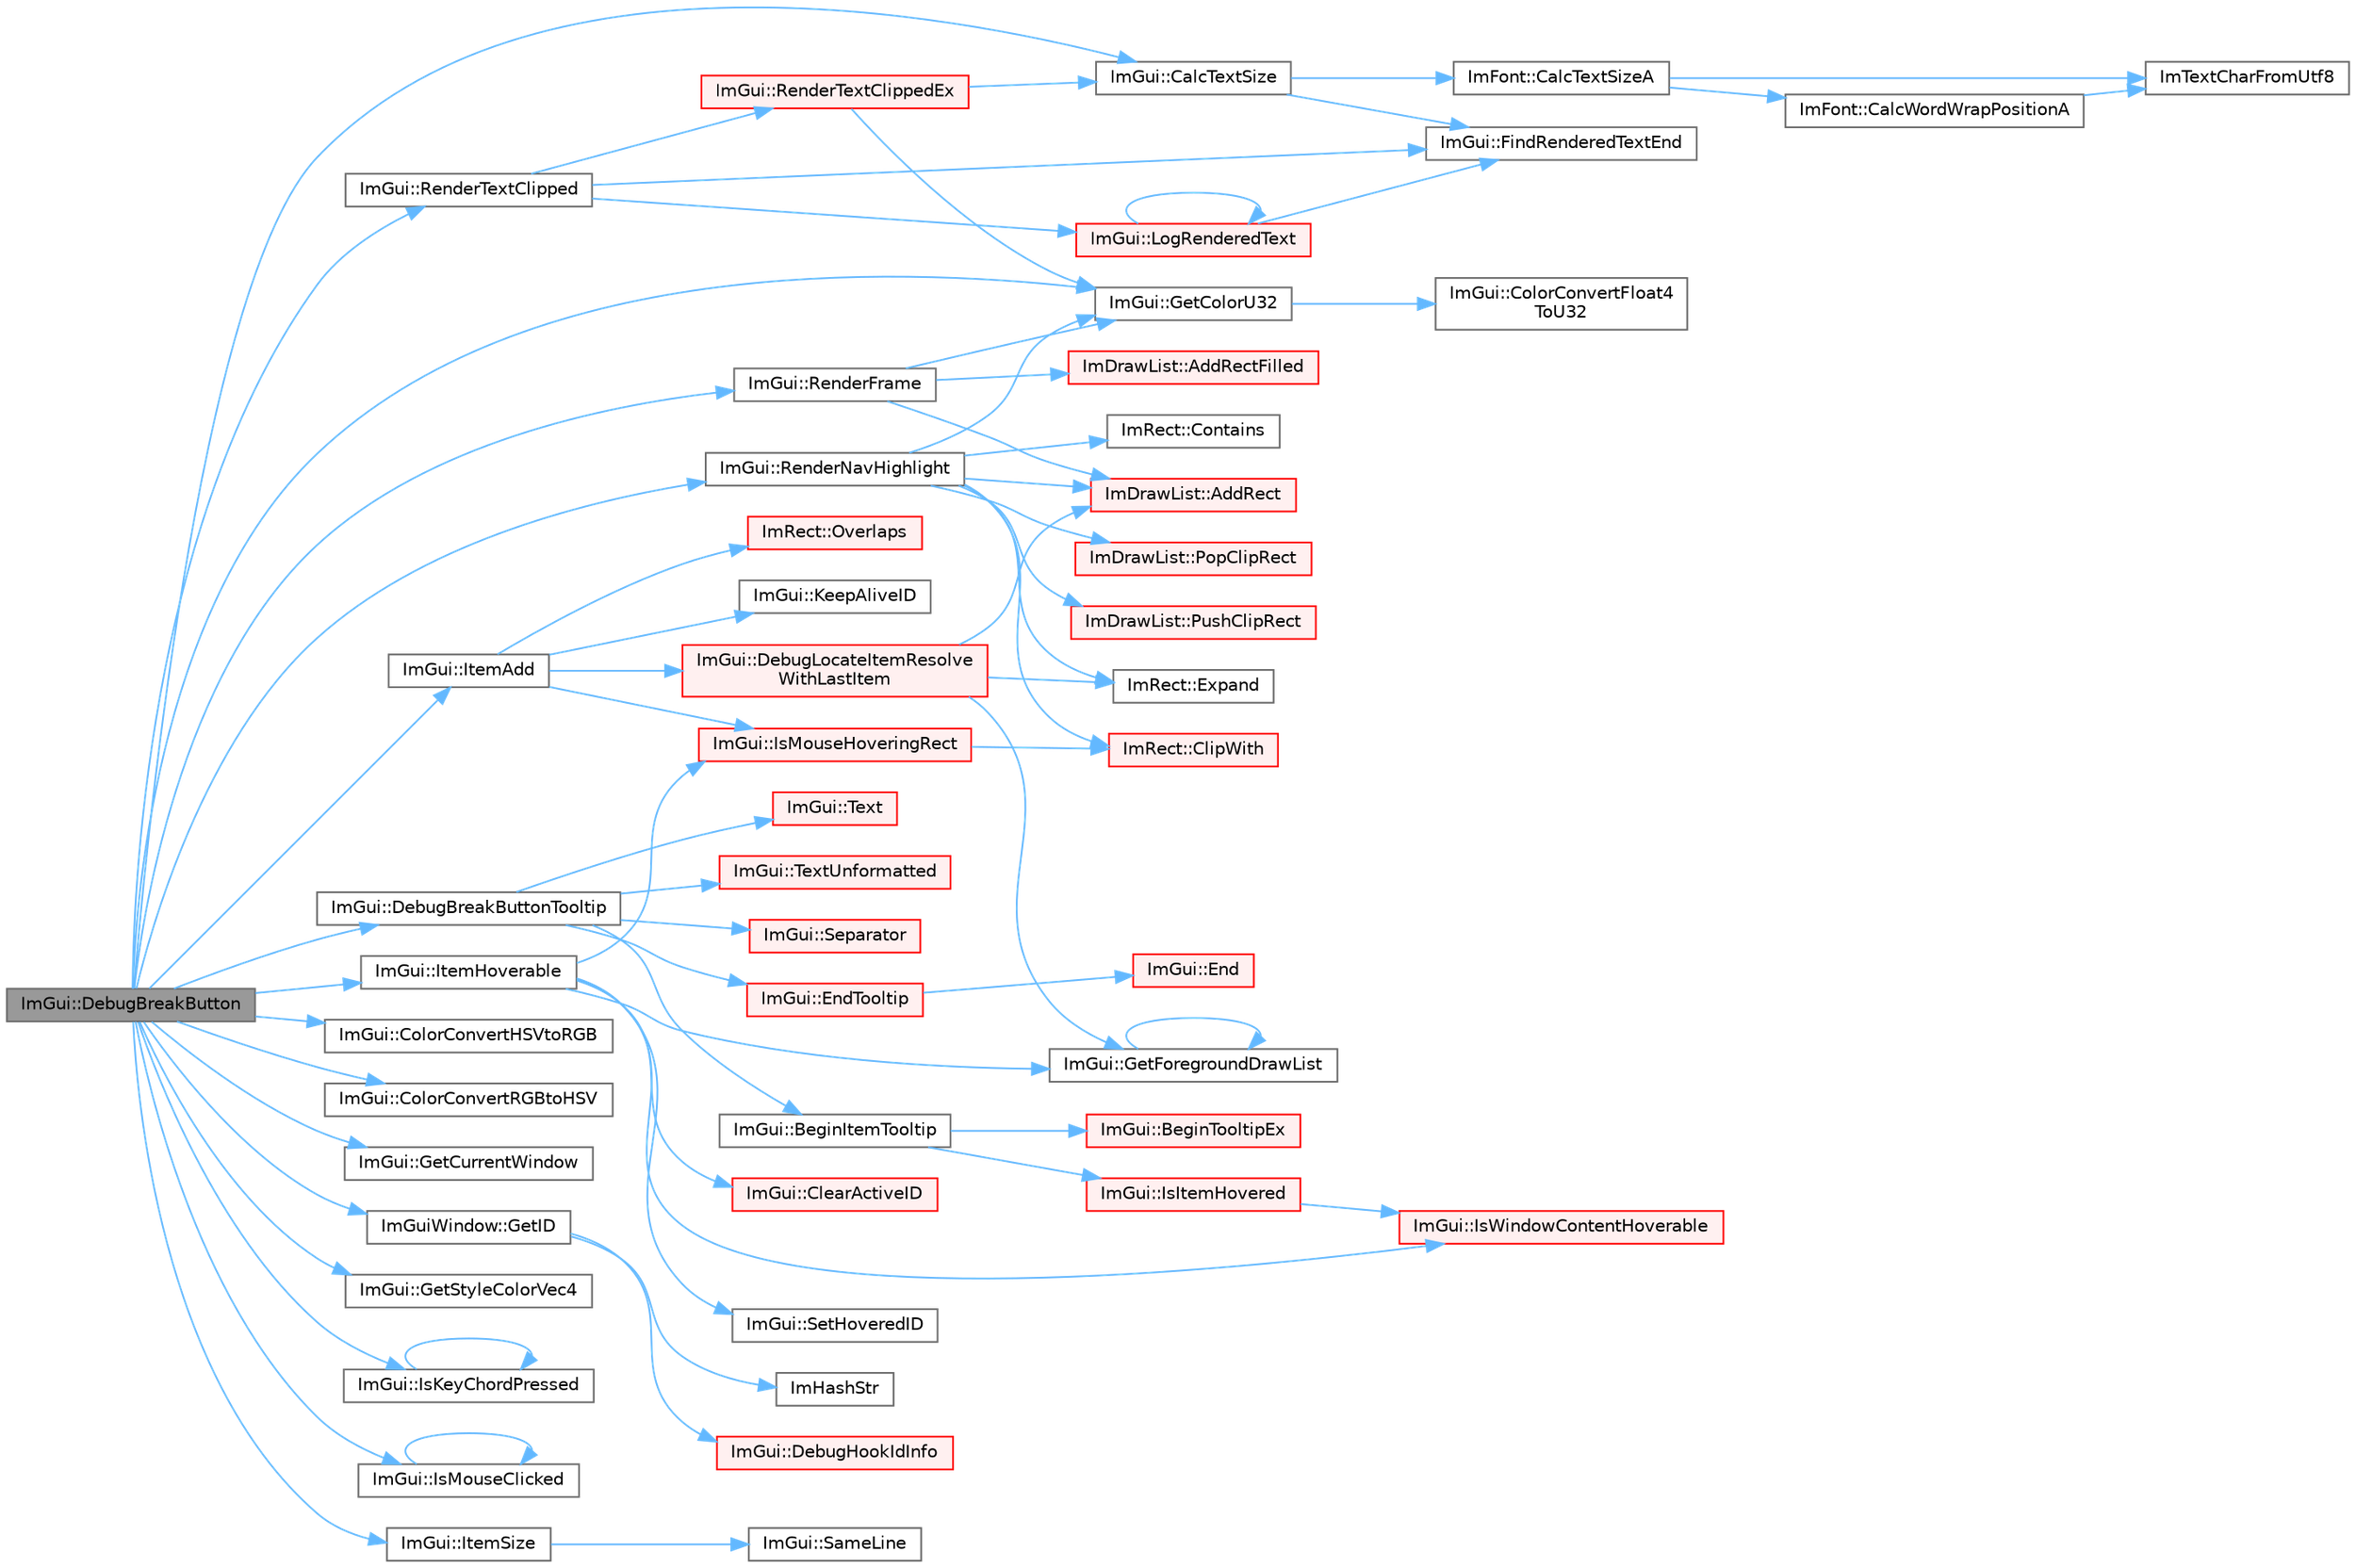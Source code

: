 digraph "ImGui::DebugBreakButton"
{
 // LATEX_PDF_SIZE
  bgcolor="transparent";
  edge [fontname=Helvetica,fontsize=10,labelfontname=Helvetica,labelfontsize=10];
  node [fontname=Helvetica,fontsize=10,shape=box,height=0.2,width=0.4];
  rankdir="LR";
  Node1 [id="Node000001",label="ImGui::DebugBreakButton",height=0.2,width=0.4,color="gray40", fillcolor="grey60", style="filled", fontcolor="black",tooltip=" "];
  Node1 -> Node2 [id="edge1_Node000001_Node000002",color="steelblue1",style="solid",tooltip=" "];
  Node2 [id="Node000002",label="ImGui::CalcTextSize",height=0.2,width=0.4,color="grey40", fillcolor="white", style="filled",URL="$namespace_im_gui.html#a848b9db6cc4a186751c0ecebcaadc33b",tooltip=" "];
  Node2 -> Node3 [id="edge2_Node000002_Node000003",color="steelblue1",style="solid",tooltip=" "];
  Node3 [id="Node000003",label="ImFont::CalcTextSizeA",height=0.2,width=0.4,color="grey40", fillcolor="white", style="filled",URL="$struct_im_font.html#ad67f64fd206ad197f4b93b1a1ae27cfe",tooltip=" "];
  Node3 -> Node4 [id="edge3_Node000003_Node000004",color="steelblue1",style="solid",tooltip=" "];
  Node4 [id="Node000004",label="ImFont::CalcWordWrapPositionA",height=0.2,width=0.4,color="grey40", fillcolor="white", style="filled",URL="$struct_im_font.html#a3781bb82a1ceba919cb6c98a398c7a67",tooltip=" "];
  Node4 -> Node5 [id="edge4_Node000004_Node000005",color="steelblue1",style="solid",tooltip=" "];
  Node5 [id="Node000005",label="ImTextCharFromUtf8",height=0.2,width=0.4,color="grey40", fillcolor="white", style="filled",URL="$imgui_8cpp.html#abee86973b9888938f748a7850c2c0ff3",tooltip=" "];
  Node3 -> Node5 [id="edge5_Node000003_Node000005",color="steelblue1",style="solid",tooltip=" "];
  Node2 -> Node6 [id="edge6_Node000002_Node000006",color="steelblue1",style="solid",tooltip=" "];
  Node6 [id="Node000006",label="ImGui::FindRenderedTextEnd",height=0.2,width=0.4,color="grey40", fillcolor="white", style="filled",URL="$namespace_im_gui.html#a7671e1dbc803a31b06081b52a771d83f",tooltip=" "];
  Node1 -> Node7 [id="edge7_Node000001_Node000007",color="steelblue1",style="solid",tooltip=" "];
  Node7 [id="Node000007",label="ImGui::ColorConvertHSVtoRGB",height=0.2,width=0.4,color="grey40", fillcolor="white", style="filled",URL="$namespace_im_gui.html#a074427678b3e56378b7dcdefa4c8b5c7",tooltip=" "];
  Node1 -> Node8 [id="edge8_Node000001_Node000008",color="steelblue1",style="solid",tooltip=" "];
  Node8 [id="Node000008",label="ImGui::ColorConvertRGBtoHSV",height=0.2,width=0.4,color="grey40", fillcolor="white", style="filled",URL="$namespace_im_gui.html#aaed5ed34aaaa02b61cbb67598c0ad9ca",tooltip=" "];
  Node1 -> Node9 [id="edge9_Node000001_Node000009",color="steelblue1",style="solid",tooltip=" "];
  Node9 [id="Node000009",label="ImGui::DebugBreakButtonTooltip",height=0.2,width=0.4,color="grey40", fillcolor="white", style="filled",URL="$namespace_im_gui.html#a6f2a211be11756216a881936bc6d9aab",tooltip=" "];
  Node9 -> Node10 [id="edge10_Node000009_Node000010",color="steelblue1",style="solid",tooltip=" "];
  Node10 [id="Node000010",label="ImGui::BeginItemTooltip",height=0.2,width=0.4,color="grey40", fillcolor="white", style="filled",URL="$namespace_im_gui.html#a0557ed1d3f89dcb5d25311bf3099ddf5",tooltip=" "];
  Node10 -> Node11 [id="edge11_Node000010_Node000011",color="steelblue1",style="solid",tooltip=" "];
  Node11 [id="Node000011",label="ImGui::BeginTooltipEx",height=0.2,width=0.4,color="red", fillcolor="#FFF0F0", style="filled",URL="$namespace_im_gui.html#a18b17a0b20c3f2a16068b84210cfded4",tooltip=" "];
  Node10 -> Node107 [id="edge12_Node000010_Node000107",color="steelblue1",style="solid",tooltip=" "];
  Node107 [id="Node000107",label="ImGui::IsItemHovered",height=0.2,width=0.4,color="red", fillcolor="#FFF0F0", style="filled",URL="$namespace_im_gui.html#ac9a400eff3a9561d95e80486c52a660b",tooltip=" "];
  Node107 -> Node112 [id="edge13_Node000107_Node000112",color="steelblue1",style="solid",tooltip=" "];
  Node112 [id="Node000112",label="ImGui::IsWindowContentHoverable",height=0.2,width=0.4,color="red", fillcolor="#FFF0F0", style="filled",URL="$namespace_im_gui.html#ab3095c274afa3c3d73e1d5cae190f469",tooltip=" "];
  Node9 -> Node113 [id="edge14_Node000009_Node000113",color="steelblue1",style="solid",tooltip=" "];
  Node113 [id="Node000113",label="ImGui::EndTooltip",height=0.2,width=0.4,color="red", fillcolor="#FFF0F0", style="filled",URL="$namespace_im_gui.html#ac8d75c160cfdf43d512f773ca133a1c6",tooltip=" "];
  Node113 -> Node114 [id="edge15_Node000113_Node000114",color="steelblue1",style="solid",tooltip=" "];
  Node114 [id="Node000114",label="ImGui::End",height=0.2,width=0.4,color="red", fillcolor="#FFF0F0", style="filled",URL="$namespace_im_gui.html#a5479d93794a004c67ceb6d13f37c8254",tooltip=" "];
  Node9 -> Node154 [id="edge16_Node000009_Node000154",color="steelblue1",style="solid",tooltip=" "];
  Node154 [id="Node000154",label="ImGui::Separator",height=0.2,width=0.4,color="red", fillcolor="#FFF0F0", style="filled",URL="$namespace_im_gui.html#a191123597a5084d003c8beac7eeb029e",tooltip=" "];
  Node9 -> Node168 [id="edge17_Node000009_Node000168",color="steelblue1",style="solid",tooltip=" "];
  Node168 [id="Node000168",label="ImGui::Text",height=0.2,width=0.4,color="red", fillcolor="#FFF0F0", style="filled",URL="$namespace_im_gui.html#a9e7b83611fe441d54fad2effb4bf4965",tooltip=" "];
  Node9 -> Node179 [id="edge18_Node000009_Node000179",color="steelblue1",style="solid",tooltip=" "];
  Node179 [id="Node000179",label="ImGui::TextUnformatted",height=0.2,width=0.4,color="red", fillcolor="#FFF0F0", style="filled",URL="$namespace_im_gui.html#a96a5f42789ecc419b2ae8af7b2acc28e",tooltip=" "];
  Node1 -> Node118 [id="edge19_Node000001_Node000118",color="steelblue1",style="solid",tooltip=" "];
  Node118 [id="Node000118",label="ImGui::GetColorU32",height=0.2,width=0.4,color="grey40", fillcolor="white", style="filled",URL="$namespace_im_gui.html#a0de2d9bd347d9866511eb8d014e62556",tooltip=" "];
  Node118 -> Node19 [id="edge20_Node000118_Node000019",color="steelblue1",style="solid",tooltip=" "];
  Node19 [id="Node000019",label="ImGui::ColorConvertFloat4\lToU32",height=0.2,width=0.4,color="grey40", fillcolor="white", style="filled",URL="$namespace_im_gui.html#abe2691de0b1a71c774ab24cc91564a94",tooltip=" "];
  Node1 -> Node84 [id="edge21_Node000001_Node000084",color="steelblue1",style="solid",tooltip=" "];
  Node84 [id="Node000084",label="ImGui::GetCurrentWindow",height=0.2,width=0.4,color="grey40", fillcolor="white", style="filled",URL="$namespace_im_gui.html#ac452417b5004ca16a814a72cff153526",tooltip=" "];
  Node1 -> Node124 [id="edge22_Node000001_Node000124",color="steelblue1",style="solid",tooltip=" "];
  Node124 [id="Node000124",label="ImGuiWindow::GetID",height=0.2,width=0.4,color="grey40", fillcolor="white", style="filled",URL="$struct_im_gui_window.html#a66400a63bc0b54d7d29e08d1b1b1a42b",tooltip=" "];
  Node124 -> Node125 [id="edge23_Node000124_Node000125",color="steelblue1",style="solid",tooltip=" "];
  Node125 [id="Node000125",label="ImGui::DebugHookIdInfo",height=0.2,width=0.4,color="red", fillcolor="#FFF0F0", style="filled",URL="$namespace_im_gui.html#a5487269f4cb9fb809fd3e797411ed2d7",tooltip=" "];
  Node124 -> Node46 [id="edge24_Node000124_Node000046",color="steelblue1",style="solid",tooltip=" "];
  Node46 [id="Node000046",label="ImHashStr",height=0.2,width=0.4,color="grey40", fillcolor="white", style="filled",URL="$imgui_8cpp.html#ab6659b5d67f7a3369e099ce890e12223",tooltip=" "];
  Node1 -> Node71 [id="edge25_Node000001_Node000071",color="steelblue1",style="solid",tooltip=" "];
  Node71 [id="Node000071",label="ImGui::GetStyleColorVec4",height=0.2,width=0.4,color="grey40", fillcolor="white", style="filled",URL="$namespace_im_gui.html#ad838e580972e2c4b3da2b0f60754b662",tooltip=" "];
  Node1 -> Node180 [id="edge26_Node000001_Node000180",color="steelblue1",style="solid",tooltip=" "];
  Node180 [id="Node000180",label="ImGui::IsKeyChordPressed",height=0.2,width=0.4,color="grey40", fillcolor="white", style="filled",URL="$namespace_im_gui.html#ab3e095e7757d000686cfa2aff76534d2",tooltip=" "];
  Node180 -> Node180 [id="edge27_Node000180_Node000180",color="steelblue1",style="solid",tooltip=" "];
  Node1 -> Node181 [id="edge28_Node000001_Node000181",color="steelblue1",style="solid",tooltip=" "];
  Node181 [id="Node000181",label="ImGui::IsMouseClicked",height=0.2,width=0.4,color="grey40", fillcolor="white", style="filled",URL="$namespace_im_gui.html#a2d430db9485d0b3d86d51d5436225495",tooltip=" "];
  Node181 -> Node181 [id="edge29_Node000181_Node000181",color="steelblue1",style="solid",tooltip=" "];
  Node1 -> Node133 [id="edge30_Node000001_Node000133",color="steelblue1",style="solid",tooltip=" "];
  Node133 [id="Node000133",label="ImGui::ItemAdd",height=0.2,width=0.4,color="grey40", fillcolor="white", style="filled",URL="$namespace_im_gui.html#a5de8ecd4c80efdca1af7329a2a48121c",tooltip=" "];
  Node133 -> Node20 [id="edge31_Node000133_Node000020",color="steelblue1",style="solid",tooltip=" "];
  Node20 [id="Node000020",label="ImGui::DebugLocateItemResolve\lWithLastItem",height=0.2,width=0.4,color="red", fillcolor="#FFF0F0", style="filled",URL="$namespace_im_gui.html#ae8ab0d7dfc90af8e82db3ed9e7829219",tooltip=" "];
  Node20 -> Node28 [id="edge32_Node000020_Node000028",color="steelblue1",style="solid",tooltip=" "];
  Node28 [id="Node000028",label="ImDrawList::AddRect",height=0.2,width=0.4,color="red", fillcolor="#FFF0F0", style="filled",URL="$struct_im_draw_list.html#ad96f10a3e954fe0c5b7c96d4e205af7b",tooltip=" "];
  Node20 -> Node33 [id="edge33_Node000020_Node000033",color="steelblue1",style="solid",tooltip=" "];
  Node33 [id="Node000033",label="ImRect::Expand",height=0.2,width=0.4,color="grey40", fillcolor="white", style="filled",URL="$struct_im_rect.html#af33a7424c3341d08acd69da30c27c753",tooltip=" "];
  Node20 -> Node34 [id="edge34_Node000020_Node000034",color="steelblue1",style="solid",tooltip=" "];
  Node34 [id="Node000034",label="ImGui::GetForegroundDrawList",height=0.2,width=0.4,color="grey40", fillcolor="white", style="filled",URL="$namespace_im_gui.html#a718d48e3636f9df63e4820d0fef34e78",tooltip=" "];
  Node34 -> Node34 [id="edge35_Node000034_Node000034",color="steelblue1",style="solid",tooltip=" "];
  Node133 -> Node74 [id="edge36_Node000133_Node000074",color="steelblue1",style="solid",tooltip=" "];
  Node74 [id="Node000074",label="ImGui::IsMouseHoveringRect",height=0.2,width=0.4,color="red", fillcolor="#FFF0F0", style="filled",URL="$namespace_im_gui.html#ae0b8ea0e06c457316d6aed6c5b2a1c25",tooltip=" "];
  Node74 -> Node16 [id="edge37_Node000074_Node000016",color="steelblue1",style="solid",tooltip=" "];
  Node16 [id="Node000016",label="ImRect::ClipWith",height=0.2,width=0.4,color="red", fillcolor="#FFF0F0", style="filled",URL="$struct_im_rect.html#ac02d5cf6ce0358aea9ed9df43d368f3f",tooltip=" "];
  Node133 -> Node134 [id="edge38_Node000133_Node000134",color="steelblue1",style="solid",tooltip=" "];
  Node134 [id="Node000134",label="ImGui::KeepAliveID",height=0.2,width=0.4,color="grey40", fillcolor="white", style="filled",URL="$namespace_im_gui.html#a85a245c78a9f7c351636bdad6e60c488",tooltip=" "];
  Node133 -> Node82 [id="edge39_Node000133_Node000082",color="steelblue1",style="solid",tooltip=" "];
  Node82 [id="Node000082",label="ImRect::Overlaps",height=0.2,width=0.4,color="red", fillcolor="#FFF0F0", style="filled",URL="$struct_im_rect.html#a0af3bade3781e5e7c6afdf71ccfb0d43",tooltip=" "];
  Node1 -> Node182 [id="edge40_Node000001_Node000182",color="steelblue1",style="solid",tooltip=" "];
  Node182 [id="Node000182",label="ImGui::ItemHoverable",height=0.2,width=0.4,color="grey40", fillcolor="white", style="filled",URL="$namespace_im_gui.html#a1d7304e335dbe35c4d97b67854111ed2",tooltip=" "];
  Node182 -> Node54 [id="edge41_Node000182_Node000054",color="steelblue1",style="solid",tooltip=" "];
  Node54 [id="Node000054",label="ImGui::ClearActiveID",height=0.2,width=0.4,color="red", fillcolor="#FFF0F0", style="filled",URL="$namespace_im_gui.html#a17ff60ad1e2669130ac38a04d16eb354",tooltip=" "];
  Node182 -> Node34 [id="edge42_Node000182_Node000034",color="steelblue1",style="solid",tooltip=" "];
  Node182 -> Node74 [id="edge43_Node000182_Node000074",color="steelblue1",style="solid",tooltip=" "];
  Node182 -> Node112 [id="edge44_Node000182_Node000112",color="steelblue1",style="solid",tooltip=" "];
  Node182 -> Node183 [id="edge45_Node000182_Node000183",color="steelblue1",style="solid",tooltip=" "];
  Node183 [id="Node000183",label="ImGui::SetHoveredID",height=0.2,width=0.4,color="grey40", fillcolor="white", style="filled",URL="$namespace_im_gui.html#aba1f0c75d6f98702e6b02eb1bc30d915",tooltip=" "];
  Node1 -> Node160 [id="edge46_Node000001_Node000160",color="steelblue1",style="solid",tooltip=" "];
  Node160 [id="Node000160",label="ImGui::ItemSize",height=0.2,width=0.4,color="grey40", fillcolor="white", style="filled",URL="$namespace_im_gui.html#aeeb1ec6ae6548173dbf813e7df538c48",tooltip=" "];
  Node160 -> Node161 [id="edge47_Node000160_Node000161",color="steelblue1",style="solid",tooltip=" "];
  Node161 [id="Node000161",label="ImGui::SameLine",height=0.2,width=0.4,color="grey40", fillcolor="white", style="filled",URL="$namespace_im_gui.html#a2991c91e94f3b77a0c3411f4f3aa348e",tooltip=" "];
  Node1 -> Node184 [id="edge48_Node000001_Node000184",color="steelblue1",style="solid",tooltip=" "];
  Node184 [id="Node000184",label="ImGui::RenderFrame",height=0.2,width=0.4,color="grey40", fillcolor="white", style="filled",URL="$namespace_im_gui.html#a621ba649568ede3939d4f10d83b86d04",tooltip=" "];
  Node184 -> Node28 [id="edge49_Node000184_Node000028",color="steelblue1",style="solid",tooltip=" "];
  Node184 -> Node156 [id="edge50_Node000184_Node000156",color="steelblue1",style="solid",tooltip=" "];
  Node156 [id="Node000156",label="ImDrawList::AddRectFilled",height=0.2,width=0.4,color="red", fillcolor="#FFF0F0", style="filled",URL="$struct_im_draw_list.html#a6b16ab764160b0251d2e7b3bd08c1ffc",tooltip=" "];
  Node184 -> Node118 [id="edge51_Node000184_Node000118",color="steelblue1",style="solid",tooltip=" "];
  Node1 -> Node185 [id="edge52_Node000001_Node000185",color="steelblue1",style="solid",tooltip=" "];
  Node185 [id="Node000185",label="ImGui::RenderNavHighlight",height=0.2,width=0.4,color="grey40", fillcolor="white", style="filled",URL="$namespace_im_gui.html#add2e040b97eeb0857dc7d02876b07b72",tooltip=" "];
  Node185 -> Node28 [id="edge53_Node000185_Node000028",color="steelblue1",style="solid",tooltip=" "];
  Node185 -> Node16 [id="edge54_Node000185_Node000016",color="steelblue1",style="solid",tooltip=" "];
  Node185 -> Node38 [id="edge55_Node000185_Node000038",color="steelblue1",style="solid",tooltip=" "];
  Node38 [id="Node000038",label="ImRect::Contains",height=0.2,width=0.4,color="grey40", fillcolor="white", style="filled",URL="$struct_im_rect.html#ac583156fd0e9306181fff5d120b262ea",tooltip=" "];
  Node185 -> Node33 [id="edge56_Node000185_Node000033",color="steelblue1",style="solid",tooltip=" "];
  Node185 -> Node118 [id="edge57_Node000185_Node000118",color="steelblue1",style="solid",tooltip=" "];
  Node185 -> Node140 [id="edge58_Node000185_Node000140",color="steelblue1",style="solid",tooltip=" "];
  Node140 [id="Node000140",label="ImDrawList::PopClipRect",height=0.2,width=0.4,color="red", fillcolor="#FFF0F0", style="filled",URL="$struct_im_draw_list.html#a44f40c59ca755f559020f5a7fa81103a",tooltip=" "];
  Node185 -> Node85 [id="edge59_Node000185_Node000085",color="steelblue1",style="solid",tooltip=" "];
  Node85 [id="Node000085",label="ImDrawList::PushClipRect",height=0.2,width=0.4,color="red", fillcolor="#FFF0F0", style="filled",URL="$struct_im_draw_list.html#a608a9d9a83715ba87dced8321ed64329",tooltip=" "];
  Node1 -> Node186 [id="edge60_Node000001_Node000186",color="steelblue1",style="solid",tooltip=" "];
  Node186 [id="Node000186",label="ImGui::RenderTextClipped",height=0.2,width=0.4,color="grey40", fillcolor="white", style="filled",URL="$namespace_im_gui.html#ab362eafae794c7364a6b96ea06f38eb9",tooltip=" "];
  Node186 -> Node6 [id="edge61_Node000186_Node000006",color="steelblue1",style="solid",tooltip=" "];
  Node186 -> Node162 [id="edge62_Node000186_Node000162",color="steelblue1",style="solid",tooltip=" "];
  Node162 [id="Node000162",label="ImGui::LogRenderedText",height=0.2,width=0.4,color="red", fillcolor="#FFF0F0", style="filled",URL="$namespace_im_gui.html#a7a0d62e33f2236ec2f789e24ca0fb56f",tooltip=" "];
  Node162 -> Node6 [id="edge63_Node000162_Node000006",color="steelblue1",style="solid",tooltip=" "];
  Node162 -> Node162 [id="edge64_Node000162_Node000162",color="steelblue1",style="solid",tooltip=" "];
  Node186 -> Node187 [id="edge65_Node000186_Node000187",color="steelblue1",style="solid",tooltip=" "];
  Node187 [id="Node000187",label="ImGui::RenderTextClippedEx",height=0.2,width=0.4,color="red", fillcolor="#FFF0F0", style="filled",URL="$namespace_im_gui.html#a6ff0aaef091d39b0e2e2f6afeb647b34",tooltip=" "];
  Node187 -> Node2 [id="edge66_Node000187_Node000002",color="steelblue1",style="solid",tooltip=" "];
  Node187 -> Node118 [id="edge67_Node000187_Node000118",color="steelblue1",style="solid",tooltip=" "];
}
